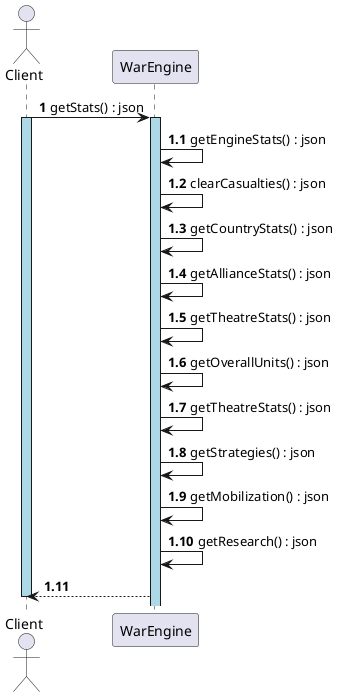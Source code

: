@startuml 
skinparam ParticipantPadding 40

actor Client
participant WarEngine
autonumber 1
Client -> WarEngine : getStats() : json
activate Client #add8e6
activate WarEngine #add8e6

	autonumber 1.1
	WarEngine -> WarEngine : getEngineStats() : json
	WarEngine -> WarEngine : clearCasualties() : json
	WarEngine -> WarEngine : getCountryStats() : json
	WarEngine -> WarEngine : getAllianceStats() : json
	WarEngine -> WarEngine : getTheatreStats() : json
	WarEngine -> WarEngine : getOverallUnits() : json
	WarEngine -> WarEngine : getTheatreStats() : json
	WarEngine -> WarEngine : getStrategies() : json
	WarEngine -> WarEngine : getMobilization() : json
	WarEngine -> WarEngine : getResearch() : json
    WarEngine --> Client

deactivate Client

@enduml 